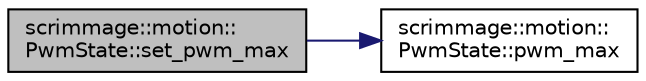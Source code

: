 digraph "scrimmage::motion::PwmState::set_pwm_max"
{
 // LATEX_PDF_SIZE
  edge [fontname="Helvetica",fontsize="10",labelfontname="Helvetica",labelfontsize="10"];
  node [fontname="Helvetica",fontsize="10",shape=record];
  rankdir="LR";
  Node1 [label="scrimmage::motion::\lPwmState::set_pwm_max",height=0.2,width=0.4,color="black", fillcolor="grey75", style="filled", fontcolor="black",tooltip=" "];
  Node1 -> Node2 [color="midnightblue",fontsize="10",style="solid",fontname="Helvetica"];
  Node2 [label="scrimmage::motion::\lPwmState::pwm_max",height=0.2,width=0.4,color="black", fillcolor="white", style="filled",URL="$classscrimmage_1_1motion_1_1PwmState.html#a88604aab5b3534b13d6e90de092d3e65",tooltip=" "];
}
